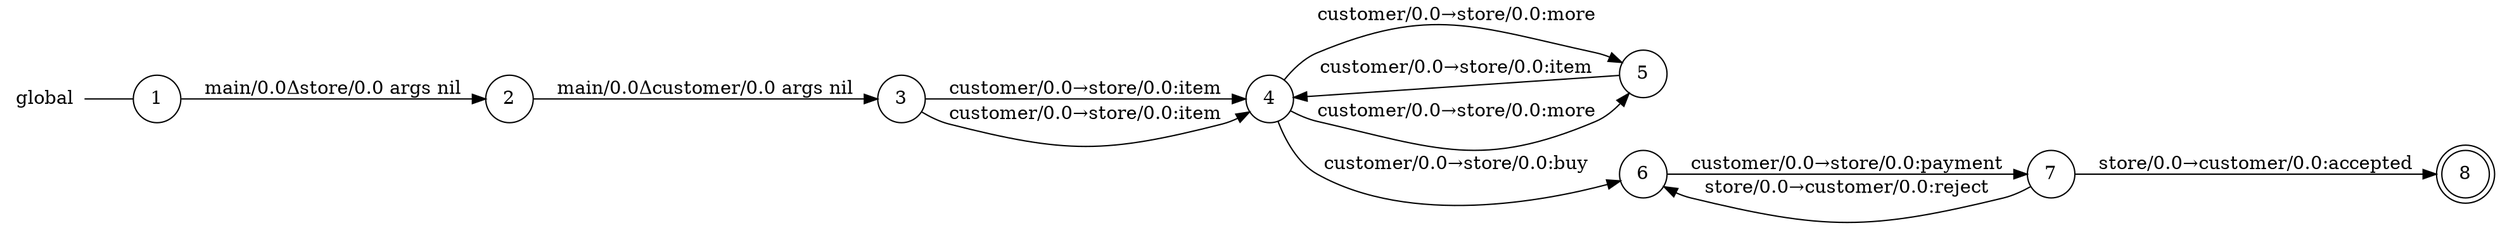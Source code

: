 digraph global {
	rankdir="LR";
	n_0 [label="global", shape="plaintext"];
	n_1 [id="8", shape=circle, label="5"];
	n_2 [id="1", shape=circle, label="1"];
	n_0 -> n_2 [arrowhead=none];
	n_3 [id="4", shape=circle, label="6"];
	n_4 [id="6", shape=doublecircle, label="8"];
	n_5 [id="3", shape=circle, label="3"];
	n_6 [id="2", shape=circle, label="2"];
	n_7 [id="10", shape=circle, label="4"];
	n_8 [id="5", shape=circle, label="7"];

	n_1 -> n_7 [id="[$e|17]", label="customer/0.0→store/0.0:item"];
	n_8 -> n_3 [id="[$e|18]", label="store/0.0→customer/0.0:reject"];
	n_3 -> n_8 [id="[$e|14]", label="customer/0.0→store/0.0:payment"];
	n_7 -> n_3 [id="[$e|5]", label="customer/0.0→store/0.0:buy"];
	n_6 -> n_5 [id="[$e|11]", label="main/0.0Δcustomer/0.0 args nil"];
	n_8 -> n_4 [id="[$e|4]", label="store/0.0→customer/0.0:accepted"];
	n_7 -> n_1 [id="[$e|9]", label="customer/0.0→store/0.0:more"];
	n_2 -> n_6 [id="[$e|6]", label="main/0.0Δstore/0.0 args nil"];
	n_5 -> n_7 [id="[$e|16]", label="customer/0.0→store/0.0:item"];
	n_5 -> n_7 [id="[$e|13]", label="customer/0.0→store/0.0:item"];
	n_7 -> n_1 [id="[$e|15]", label="customer/0.0→store/0.0:more"];
}
